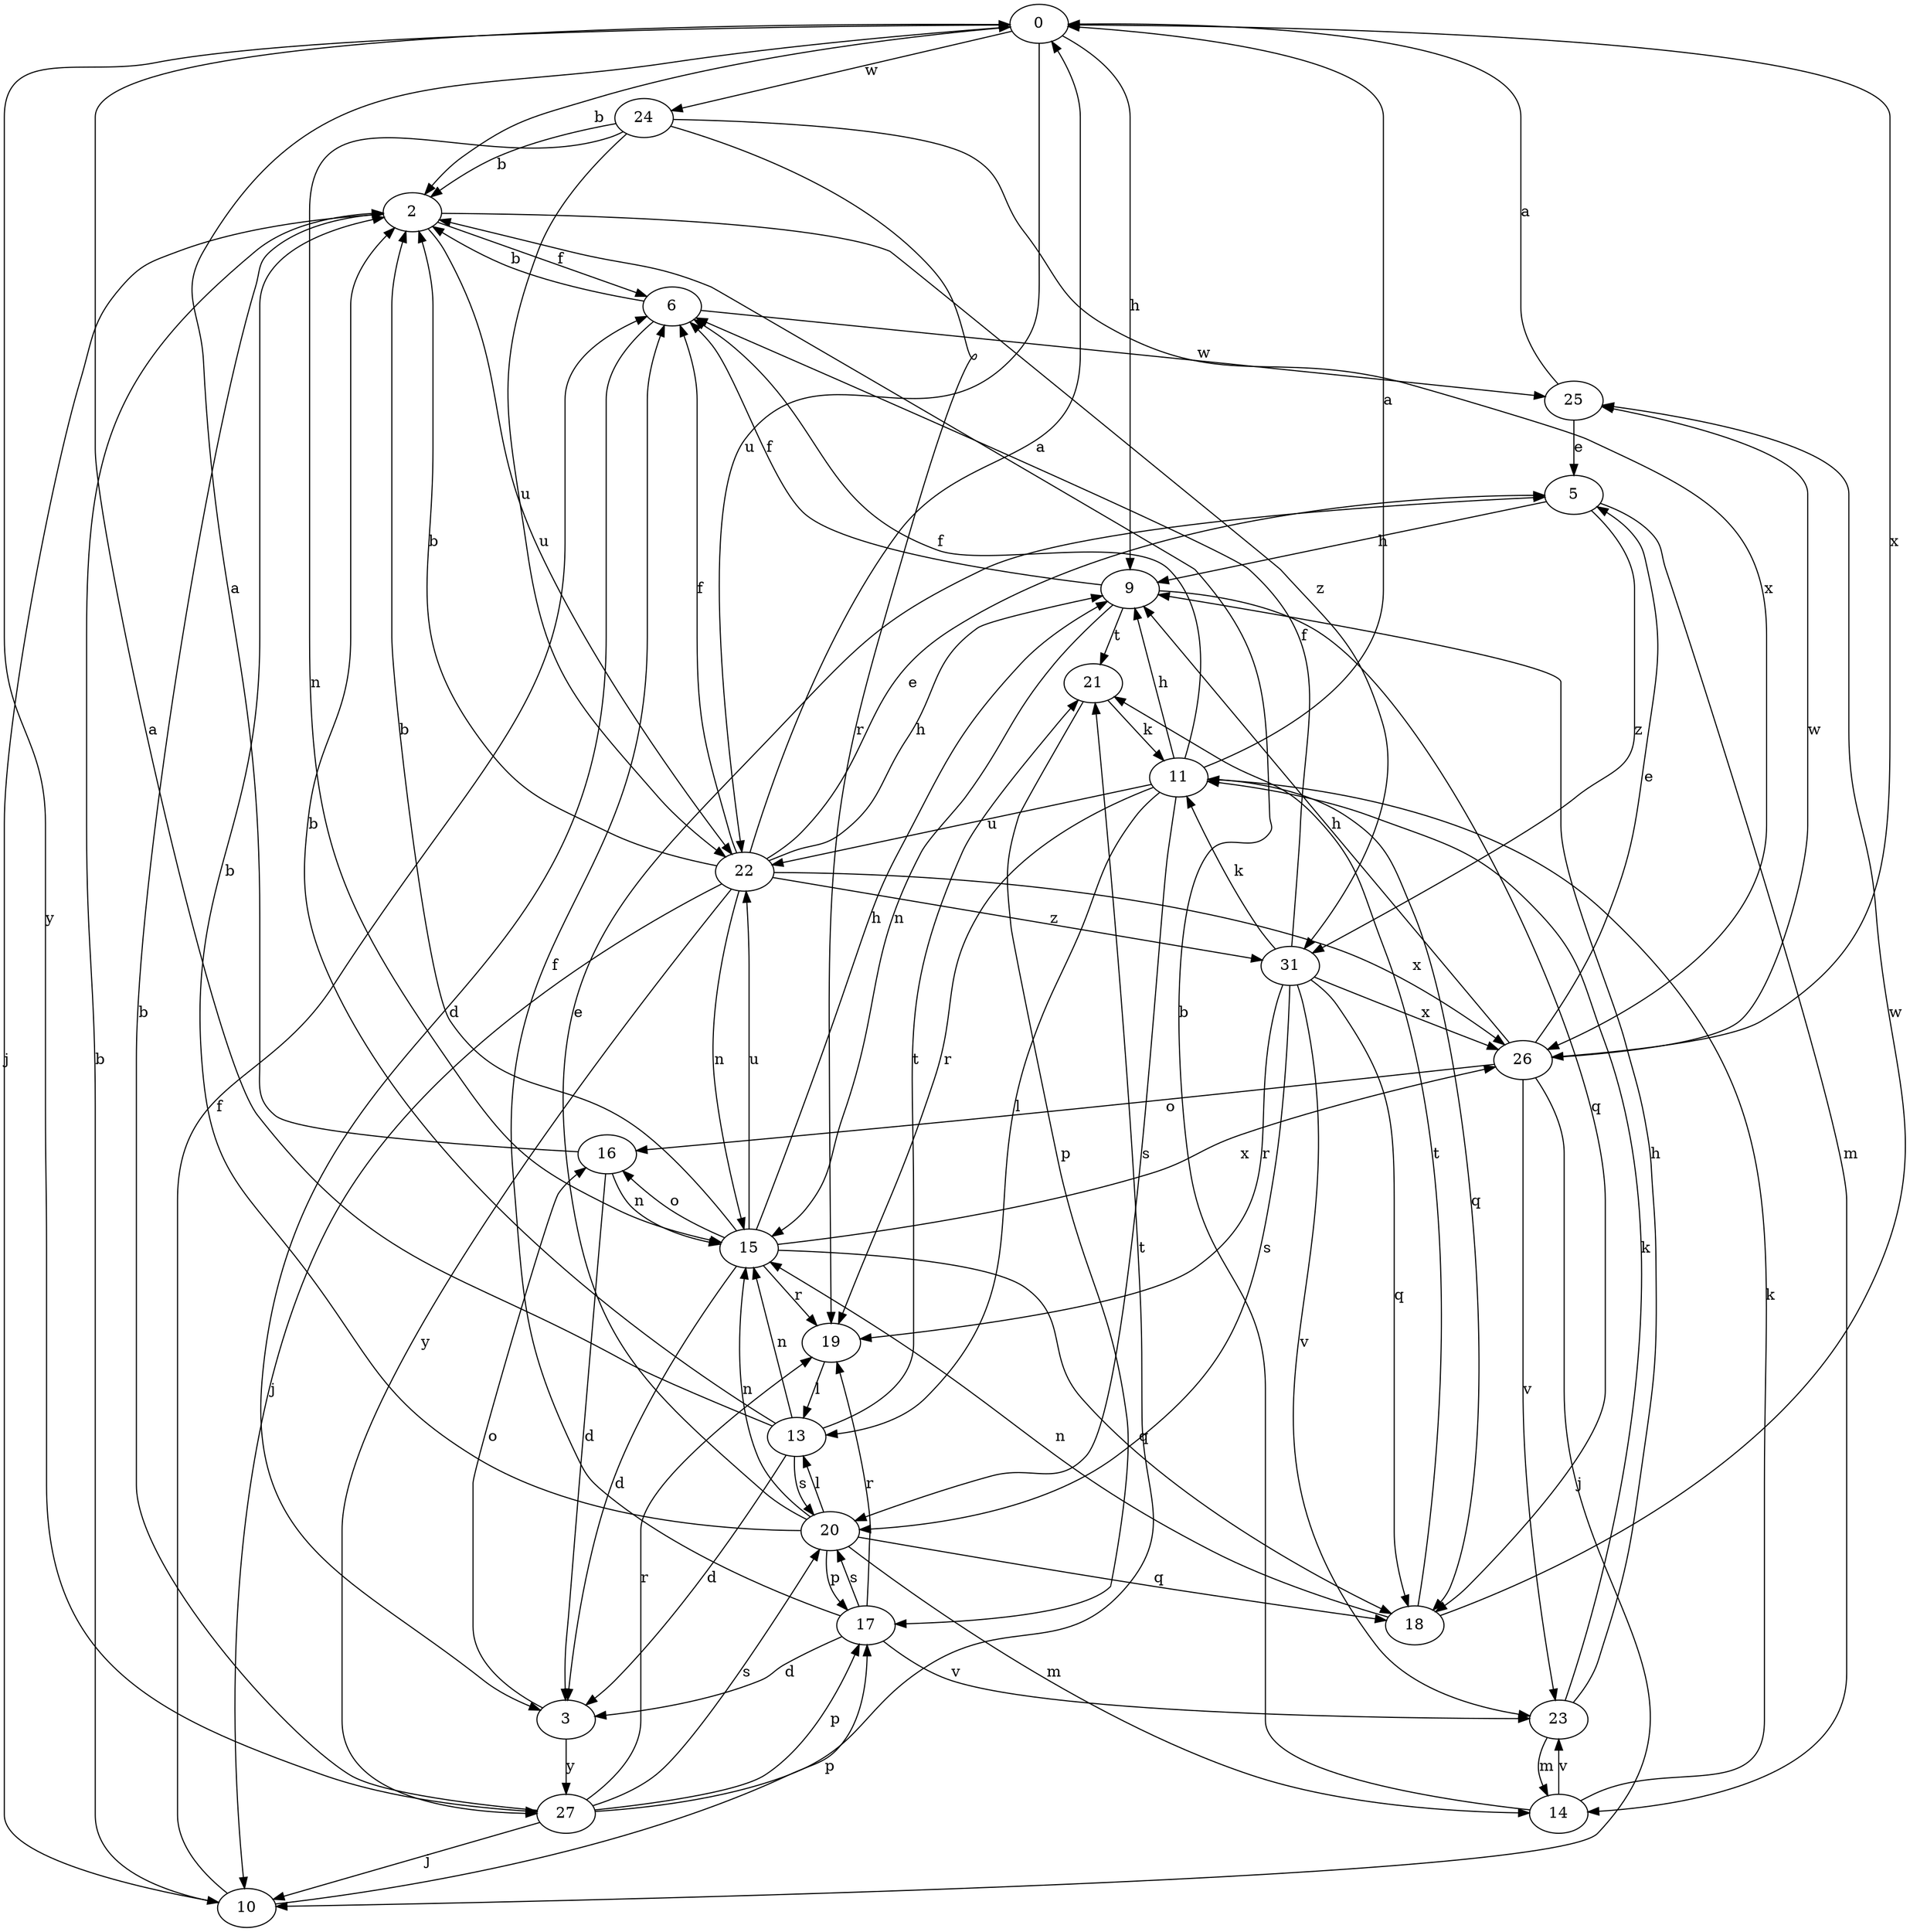 strict digraph  {
0;
2;
3;
5;
6;
9;
10;
11;
13;
14;
15;
16;
17;
18;
19;
20;
21;
22;
23;
24;
25;
26;
27;
31;
0 -> 2  [label=b];
0 -> 9  [label=h];
0 -> 22  [label=u];
0 -> 24  [label=w];
0 -> 26  [label=x];
0 -> 27  [label=y];
2 -> 6  [label=f];
2 -> 10  [label=j];
2 -> 22  [label=u];
2 -> 31  [label=z];
3 -> 16  [label=o];
3 -> 27  [label=y];
5 -> 9  [label=h];
5 -> 14  [label=m];
5 -> 31  [label=z];
6 -> 2  [label=b];
6 -> 3  [label=d];
6 -> 25  [label=w];
9 -> 6  [label=f];
9 -> 15  [label=n];
9 -> 18  [label=q];
9 -> 21  [label=t];
10 -> 2  [label=b];
10 -> 6  [label=f];
10 -> 17  [label=p];
11 -> 0  [label=a];
11 -> 6  [label=f];
11 -> 9  [label=h];
11 -> 13  [label=l];
11 -> 18  [label=q];
11 -> 19  [label=r];
11 -> 20  [label=s];
11 -> 22  [label=u];
13 -> 0  [label=a];
13 -> 2  [label=b];
13 -> 3  [label=d];
13 -> 15  [label=n];
13 -> 20  [label=s];
13 -> 21  [label=t];
14 -> 2  [label=b];
14 -> 11  [label=k];
14 -> 23  [label=v];
15 -> 2  [label=b];
15 -> 3  [label=d];
15 -> 9  [label=h];
15 -> 16  [label=o];
15 -> 18  [label=q];
15 -> 19  [label=r];
15 -> 22  [label=u];
15 -> 26  [label=x];
16 -> 0  [label=a];
16 -> 3  [label=d];
16 -> 15  [label=n];
17 -> 3  [label=d];
17 -> 6  [label=f];
17 -> 19  [label=r];
17 -> 20  [label=s];
17 -> 23  [label=v];
18 -> 15  [label=n];
18 -> 21  [label=t];
18 -> 25  [label=w];
19 -> 13  [label=l];
20 -> 2  [label=b];
20 -> 5  [label=e];
20 -> 13  [label=l];
20 -> 14  [label=m];
20 -> 15  [label=n];
20 -> 17  [label=p];
20 -> 18  [label=q];
21 -> 11  [label=k];
21 -> 17  [label=p];
22 -> 0  [label=a];
22 -> 2  [label=b];
22 -> 5  [label=e];
22 -> 6  [label=f];
22 -> 9  [label=h];
22 -> 10  [label=j];
22 -> 15  [label=n];
22 -> 26  [label=x];
22 -> 27  [label=y];
22 -> 31  [label=z];
23 -> 9  [label=h];
23 -> 11  [label=k];
23 -> 14  [label=m];
24 -> 2  [label=b];
24 -> 15  [label=n];
24 -> 19  [label=r];
24 -> 22  [label=u];
24 -> 26  [label=x];
25 -> 0  [label=a];
25 -> 5  [label=e];
26 -> 5  [label=e];
26 -> 9  [label=h];
26 -> 10  [label=j];
26 -> 16  [label=o];
26 -> 23  [label=v];
26 -> 25  [label=w];
27 -> 2  [label=b];
27 -> 10  [label=j];
27 -> 17  [label=p];
27 -> 19  [label=r];
27 -> 20  [label=s];
27 -> 21  [label=t];
31 -> 6  [label=f];
31 -> 11  [label=k];
31 -> 18  [label=q];
31 -> 19  [label=r];
31 -> 20  [label=s];
31 -> 23  [label=v];
31 -> 26  [label=x];
}
